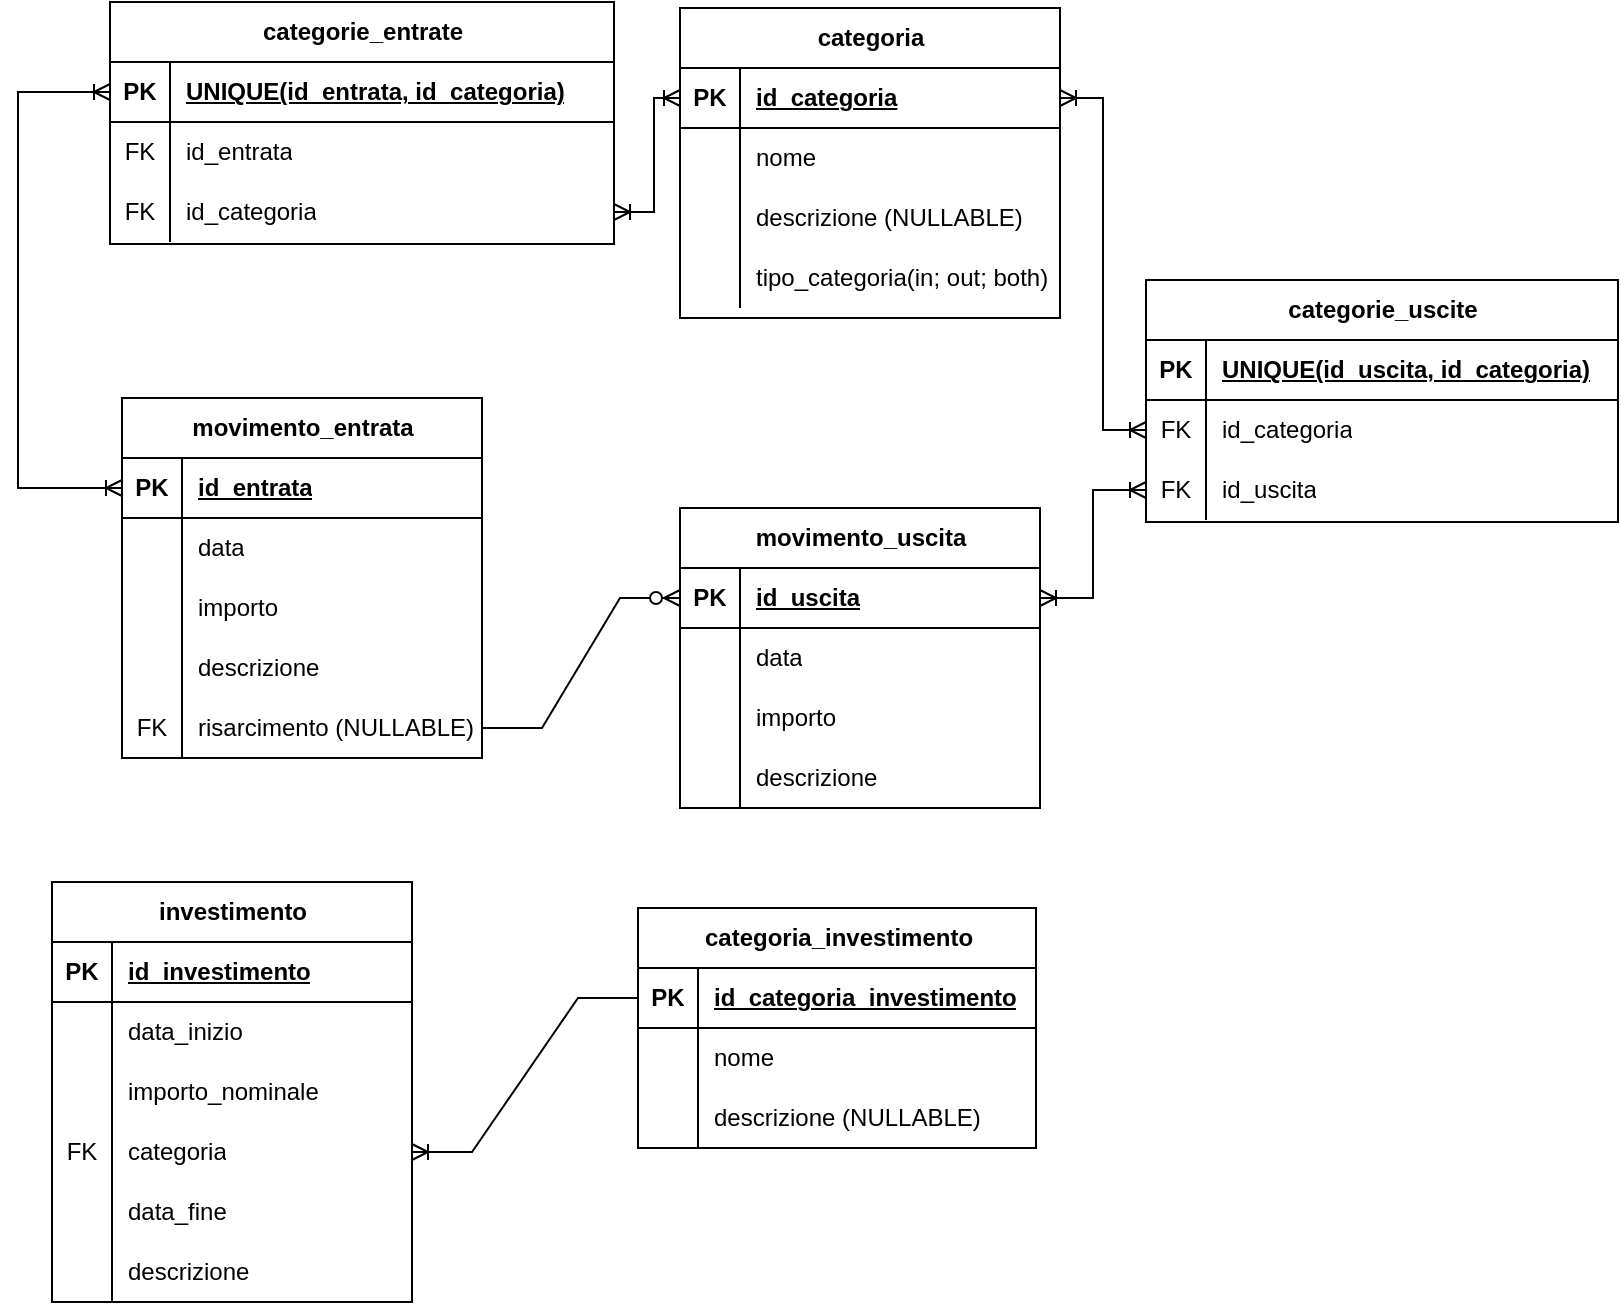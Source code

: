 <mxfile version="22.1.21" type="device">
  <diagram name="Pagina-1" id="gLdICDKnDoOBDRBeuSgm">
    <mxGraphModel dx="1434" dy="844" grid="0" gridSize="10" guides="1" tooltips="1" connect="1" arrows="1" fold="1" page="1" pageScale="1" pageWidth="827" pageHeight="1169" math="0" shadow="0">
      <root>
        <mxCell id="0" />
        <mxCell id="1" parent="0" />
        <mxCell id="6j1PNabDuYhqHmHtanBx-16" value="movimento_entrata" style="shape=table;startSize=30;container=1;collapsible=1;childLayout=tableLayout;fixedRows=1;rowLines=0;fontStyle=1;align=center;resizeLast=1;html=1;" parent="1" vertex="1">
          <mxGeometry x="65" y="228" width="180" height="180" as="geometry" />
        </mxCell>
        <mxCell id="6j1PNabDuYhqHmHtanBx-17" value="" style="shape=tableRow;horizontal=0;startSize=0;swimlaneHead=0;swimlaneBody=0;fillColor=none;collapsible=0;dropTarget=0;points=[[0,0.5],[1,0.5]];portConstraint=eastwest;top=0;left=0;right=0;bottom=1;" parent="6j1PNabDuYhqHmHtanBx-16" vertex="1">
          <mxGeometry y="30" width="180" height="30" as="geometry" />
        </mxCell>
        <mxCell id="6j1PNabDuYhqHmHtanBx-18" value="PK" style="shape=partialRectangle;connectable=0;fillColor=none;top=0;left=0;bottom=0;right=0;fontStyle=1;overflow=hidden;whiteSpace=wrap;html=1;" parent="6j1PNabDuYhqHmHtanBx-17" vertex="1">
          <mxGeometry width="30" height="30" as="geometry">
            <mxRectangle width="30" height="30" as="alternateBounds" />
          </mxGeometry>
        </mxCell>
        <mxCell id="6j1PNabDuYhqHmHtanBx-19" value="id_entrata" style="shape=partialRectangle;connectable=0;fillColor=none;top=0;left=0;bottom=0;right=0;align=left;spacingLeft=6;fontStyle=5;overflow=hidden;whiteSpace=wrap;html=1;" parent="6j1PNabDuYhqHmHtanBx-17" vertex="1">
          <mxGeometry x="30" width="150" height="30" as="geometry">
            <mxRectangle width="150" height="30" as="alternateBounds" />
          </mxGeometry>
        </mxCell>
        <mxCell id="6j1PNabDuYhqHmHtanBx-20" value="" style="shape=tableRow;horizontal=0;startSize=0;swimlaneHead=0;swimlaneBody=0;fillColor=none;collapsible=0;dropTarget=0;points=[[0,0.5],[1,0.5]];portConstraint=eastwest;top=0;left=0;right=0;bottom=0;" parent="6j1PNabDuYhqHmHtanBx-16" vertex="1">
          <mxGeometry y="60" width="180" height="30" as="geometry" />
        </mxCell>
        <mxCell id="6j1PNabDuYhqHmHtanBx-21" value="" style="shape=partialRectangle;connectable=0;fillColor=none;top=0;left=0;bottom=0;right=0;editable=1;overflow=hidden;whiteSpace=wrap;html=1;" parent="6j1PNabDuYhqHmHtanBx-20" vertex="1">
          <mxGeometry width="30" height="30" as="geometry">
            <mxRectangle width="30" height="30" as="alternateBounds" />
          </mxGeometry>
        </mxCell>
        <mxCell id="6j1PNabDuYhqHmHtanBx-22" value="data" style="shape=partialRectangle;connectable=0;fillColor=none;top=0;left=0;bottom=0;right=0;align=left;spacingLeft=6;overflow=hidden;whiteSpace=wrap;html=1;" parent="6j1PNabDuYhqHmHtanBx-20" vertex="1">
          <mxGeometry x="30" width="150" height="30" as="geometry">
            <mxRectangle width="150" height="30" as="alternateBounds" />
          </mxGeometry>
        </mxCell>
        <mxCell id="6j1PNabDuYhqHmHtanBx-23" value="" style="shape=tableRow;horizontal=0;startSize=0;swimlaneHead=0;swimlaneBody=0;fillColor=none;collapsible=0;dropTarget=0;points=[[0,0.5],[1,0.5]];portConstraint=eastwest;top=0;left=0;right=0;bottom=0;" parent="6j1PNabDuYhqHmHtanBx-16" vertex="1">
          <mxGeometry y="90" width="180" height="30" as="geometry" />
        </mxCell>
        <mxCell id="6j1PNabDuYhqHmHtanBx-24" value="" style="shape=partialRectangle;connectable=0;fillColor=none;top=0;left=0;bottom=0;right=0;editable=1;overflow=hidden;whiteSpace=wrap;html=1;" parent="6j1PNabDuYhqHmHtanBx-23" vertex="1">
          <mxGeometry width="30" height="30" as="geometry">
            <mxRectangle width="30" height="30" as="alternateBounds" />
          </mxGeometry>
        </mxCell>
        <mxCell id="6j1PNabDuYhqHmHtanBx-25" value="importo" style="shape=partialRectangle;connectable=0;fillColor=none;top=0;left=0;bottom=0;right=0;align=left;spacingLeft=6;overflow=hidden;whiteSpace=wrap;html=1;" parent="6j1PNabDuYhqHmHtanBx-23" vertex="1">
          <mxGeometry x="30" width="150" height="30" as="geometry">
            <mxRectangle width="150" height="30" as="alternateBounds" />
          </mxGeometry>
        </mxCell>
        <mxCell id="6j1PNabDuYhqHmHtanBx-149" style="shape=tableRow;horizontal=0;startSize=0;swimlaneHead=0;swimlaneBody=0;fillColor=none;collapsible=0;dropTarget=0;points=[[0,0.5],[1,0.5]];portConstraint=eastwest;top=0;left=0;right=0;bottom=0;" parent="6j1PNabDuYhqHmHtanBx-16" vertex="1">
          <mxGeometry y="120" width="180" height="30" as="geometry" />
        </mxCell>
        <mxCell id="6j1PNabDuYhqHmHtanBx-150" style="shape=partialRectangle;connectable=0;fillColor=none;top=0;left=0;bottom=0;right=0;editable=1;overflow=hidden;whiteSpace=wrap;html=1;" parent="6j1PNabDuYhqHmHtanBx-149" vertex="1">
          <mxGeometry width="30" height="30" as="geometry">
            <mxRectangle width="30" height="30" as="alternateBounds" />
          </mxGeometry>
        </mxCell>
        <mxCell id="6j1PNabDuYhqHmHtanBx-151" value="descrizione" style="shape=partialRectangle;connectable=0;fillColor=none;top=0;left=0;bottom=0;right=0;align=left;spacingLeft=6;overflow=hidden;whiteSpace=wrap;html=1;" parent="6j1PNabDuYhqHmHtanBx-149" vertex="1">
          <mxGeometry x="30" width="150" height="30" as="geometry">
            <mxRectangle width="150" height="30" as="alternateBounds" />
          </mxGeometry>
        </mxCell>
        <mxCell id="n3xjSGd2jIdMW5P3OytB-36" style="shape=tableRow;horizontal=0;startSize=0;swimlaneHead=0;swimlaneBody=0;fillColor=none;collapsible=0;dropTarget=0;points=[[0,0.5],[1,0.5]];portConstraint=eastwest;top=0;left=0;right=0;bottom=0;" parent="6j1PNabDuYhqHmHtanBx-16" vertex="1">
          <mxGeometry y="150" width="180" height="30" as="geometry" />
        </mxCell>
        <mxCell id="n3xjSGd2jIdMW5P3OytB-37" value="FK" style="shape=partialRectangle;connectable=0;fillColor=none;top=0;left=0;bottom=0;right=0;editable=1;overflow=hidden;whiteSpace=wrap;html=1;" parent="n3xjSGd2jIdMW5P3OytB-36" vertex="1">
          <mxGeometry width="30" height="30" as="geometry">
            <mxRectangle width="30" height="30" as="alternateBounds" />
          </mxGeometry>
        </mxCell>
        <mxCell id="n3xjSGd2jIdMW5P3OytB-38" value="risarcimento (NULLABLE)" style="shape=partialRectangle;connectable=0;fillColor=none;top=0;left=0;bottom=0;right=0;align=left;spacingLeft=6;overflow=hidden;whiteSpace=wrap;html=1;" parent="n3xjSGd2jIdMW5P3OytB-36" vertex="1">
          <mxGeometry x="30" width="150" height="30" as="geometry">
            <mxRectangle width="150" height="30" as="alternateBounds" />
          </mxGeometry>
        </mxCell>
        <mxCell id="6j1PNabDuYhqHmHtanBx-46" value="movimento_uscita" style="shape=table;startSize=30;container=1;collapsible=1;childLayout=tableLayout;fixedRows=1;rowLines=0;fontStyle=1;align=center;resizeLast=1;html=1;" parent="1" vertex="1">
          <mxGeometry x="344" y="283" width="180" height="150" as="geometry" />
        </mxCell>
        <mxCell id="6j1PNabDuYhqHmHtanBx-47" value="" style="shape=tableRow;horizontal=0;startSize=0;swimlaneHead=0;swimlaneBody=0;fillColor=none;collapsible=0;dropTarget=0;points=[[0,0.5],[1,0.5]];portConstraint=eastwest;top=0;left=0;right=0;bottom=1;" parent="6j1PNabDuYhqHmHtanBx-46" vertex="1">
          <mxGeometry y="30" width="180" height="30" as="geometry" />
        </mxCell>
        <mxCell id="6j1PNabDuYhqHmHtanBx-48" value="PK" style="shape=partialRectangle;connectable=0;fillColor=none;top=0;left=0;bottom=0;right=0;fontStyle=1;overflow=hidden;whiteSpace=wrap;html=1;" parent="6j1PNabDuYhqHmHtanBx-47" vertex="1">
          <mxGeometry width="30" height="30" as="geometry">
            <mxRectangle width="30" height="30" as="alternateBounds" />
          </mxGeometry>
        </mxCell>
        <mxCell id="6j1PNabDuYhqHmHtanBx-49" value="id_uscita" style="shape=partialRectangle;connectable=0;fillColor=none;top=0;left=0;bottom=0;right=0;align=left;spacingLeft=6;fontStyle=5;overflow=hidden;whiteSpace=wrap;html=1;" parent="6j1PNabDuYhqHmHtanBx-47" vertex="1">
          <mxGeometry x="30" width="150" height="30" as="geometry">
            <mxRectangle width="150" height="30" as="alternateBounds" />
          </mxGeometry>
        </mxCell>
        <mxCell id="6j1PNabDuYhqHmHtanBx-50" value="" style="shape=tableRow;horizontal=0;startSize=0;swimlaneHead=0;swimlaneBody=0;fillColor=none;collapsible=0;dropTarget=0;points=[[0,0.5],[1,0.5]];portConstraint=eastwest;top=0;left=0;right=0;bottom=0;" parent="6j1PNabDuYhqHmHtanBx-46" vertex="1">
          <mxGeometry y="60" width="180" height="30" as="geometry" />
        </mxCell>
        <mxCell id="6j1PNabDuYhqHmHtanBx-51" value="" style="shape=partialRectangle;connectable=0;fillColor=none;top=0;left=0;bottom=0;right=0;editable=1;overflow=hidden;whiteSpace=wrap;html=1;" parent="6j1PNabDuYhqHmHtanBx-50" vertex="1">
          <mxGeometry width="30" height="30" as="geometry">
            <mxRectangle width="30" height="30" as="alternateBounds" />
          </mxGeometry>
        </mxCell>
        <mxCell id="6j1PNabDuYhqHmHtanBx-52" value="data" style="shape=partialRectangle;connectable=0;fillColor=none;top=0;left=0;bottom=0;right=0;align=left;spacingLeft=6;overflow=hidden;whiteSpace=wrap;html=1;" parent="6j1PNabDuYhqHmHtanBx-50" vertex="1">
          <mxGeometry x="30" width="150" height="30" as="geometry">
            <mxRectangle width="150" height="30" as="alternateBounds" />
          </mxGeometry>
        </mxCell>
        <mxCell id="6j1PNabDuYhqHmHtanBx-53" value="" style="shape=tableRow;horizontal=0;startSize=0;swimlaneHead=0;swimlaneBody=0;fillColor=none;collapsible=0;dropTarget=0;points=[[0,0.5],[1,0.5]];portConstraint=eastwest;top=0;left=0;right=0;bottom=0;" parent="6j1PNabDuYhqHmHtanBx-46" vertex="1">
          <mxGeometry y="90" width="180" height="30" as="geometry" />
        </mxCell>
        <mxCell id="6j1PNabDuYhqHmHtanBx-54" value="" style="shape=partialRectangle;connectable=0;fillColor=none;top=0;left=0;bottom=0;right=0;editable=1;overflow=hidden;whiteSpace=wrap;html=1;" parent="6j1PNabDuYhqHmHtanBx-53" vertex="1">
          <mxGeometry width="30" height="30" as="geometry">
            <mxRectangle width="30" height="30" as="alternateBounds" />
          </mxGeometry>
        </mxCell>
        <mxCell id="6j1PNabDuYhqHmHtanBx-55" value="importo" style="shape=partialRectangle;connectable=0;fillColor=none;top=0;left=0;bottom=0;right=0;align=left;spacingLeft=6;overflow=hidden;whiteSpace=wrap;html=1;" parent="6j1PNabDuYhqHmHtanBx-53" vertex="1">
          <mxGeometry x="30" width="150" height="30" as="geometry">
            <mxRectangle width="150" height="30" as="alternateBounds" />
          </mxGeometry>
        </mxCell>
        <mxCell id="n3xjSGd2jIdMW5P3OytB-4" style="shape=tableRow;horizontal=0;startSize=0;swimlaneHead=0;swimlaneBody=0;fillColor=none;collapsible=0;dropTarget=0;points=[[0,0.5],[1,0.5]];portConstraint=eastwest;top=0;left=0;right=0;bottom=0;" parent="6j1PNabDuYhqHmHtanBx-46" vertex="1">
          <mxGeometry y="120" width="180" height="30" as="geometry" />
        </mxCell>
        <mxCell id="n3xjSGd2jIdMW5P3OytB-5" style="shape=partialRectangle;connectable=0;fillColor=none;top=0;left=0;bottom=0;right=0;editable=1;overflow=hidden;whiteSpace=wrap;html=1;" parent="n3xjSGd2jIdMW5P3OytB-4" vertex="1">
          <mxGeometry width="30" height="30" as="geometry">
            <mxRectangle width="30" height="30" as="alternateBounds" />
          </mxGeometry>
        </mxCell>
        <mxCell id="n3xjSGd2jIdMW5P3OytB-6" value="descrizione" style="shape=partialRectangle;connectable=0;fillColor=none;top=0;left=0;bottom=0;right=0;align=left;spacingLeft=6;overflow=hidden;whiteSpace=wrap;html=1;" parent="n3xjSGd2jIdMW5P3OytB-4" vertex="1">
          <mxGeometry x="30" width="150" height="30" as="geometry">
            <mxRectangle width="150" height="30" as="alternateBounds" />
          </mxGeometry>
        </mxCell>
        <mxCell id="6j1PNabDuYhqHmHtanBx-61" value="categoria" style="shape=table;startSize=30;container=1;collapsible=1;childLayout=tableLayout;fixedRows=1;rowLines=0;fontStyle=1;align=center;resizeLast=1;html=1;" parent="1" vertex="1">
          <mxGeometry x="344" y="33" width="190" height="155" as="geometry" />
        </mxCell>
        <mxCell id="6j1PNabDuYhqHmHtanBx-62" value="" style="shape=tableRow;horizontal=0;startSize=0;swimlaneHead=0;swimlaneBody=0;fillColor=none;collapsible=0;dropTarget=0;points=[[0,0.5],[1,0.5]];portConstraint=eastwest;top=0;left=0;right=0;bottom=1;" parent="6j1PNabDuYhqHmHtanBx-61" vertex="1">
          <mxGeometry y="30" width="190" height="30" as="geometry" />
        </mxCell>
        <mxCell id="6j1PNabDuYhqHmHtanBx-63" value="PK" style="shape=partialRectangle;connectable=0;fillColor=none;top=0;left=0;bottom=0;right=0;fontStyle=1;overflow=hidden;whiteSpace=wrap;html=1;" parent="6j1PNabDuYhqHmHtanBx-62" vertex="1">
          <mxGeometry width="30" height="30" as="geometry">
            <mxRectangle width="30" height="30" as="alternateBounds" />
          </mxGeometry>
        </mxCell>
        <mxCell id="6j1PNabDuYhqHmHtanBx-64" value="id_categoria" style="shape=partialRectangle;connectable=0;fillColor=none;top=0;left=0;bottom=0;right=0;align=left;spacingLeft=6;fontStyle=5;overflow=hidden;whiteSpace=wrap;html=1;" parent="6j1PNabDuYhqHmHtanBx-62" vertex="1">
          <mxGeometry x="30" width="160" height="30" as="geometry">
            <mxRectangle width="160" height="30" as="alternateBounds" />
          </mxGeometry>
        </mxCell>
        <mxCell id="6j1PNabDuYhqHmHtanBx-65" value="" style="shape=tableRow;horizontal=0;startSize=0;swimlaneHead=0;swimlaneBody=0;fillColor=none;collapsible=0;dropTarget=0;points=[[0,0.5],[1,0.5]];portConstraint=eastwest;top=0;left=0;right=0;bottom=0;" parent="6j1PNabDuYhqHmHtanBx-61" vertex="1">
          <mxGeometry y="60" width="190" height="30" as="geometry" />
        </mxCell>
        <mxCell id="6j1PNabDuYhqHmHtanBx-66" value="" style="shape=partialRectangle;connectable=0;fillColor=none;top=0;left=0;bottom=0;right=0;editable=1;overflow=hidden;whiteSpace=wrap;html=1;" parent="6j1PNabDuYhqHmHtanBx-65" vertex="1">
          <mxGeometry width="30" height="30" as="geometry">
            <mxRectangle width="30" height="30" as="alternateBounds" />
          </mxGeometry>
        </mxCell>
        <mxCell id="6j1PNabDuYhqHmHtanBx-67" value="nome" style="shape=partialRectangle;connectable=0;fillColor=none;top=0;left=0;bottom=0;right=0;align=left;spacingLeft=6;overflow=hidden;whiteSpace=wrap;html=1;" parent="6j1PNabDuYhqHmHtanBx-65" vertex="1">
          <mxGeometry x="30" width="160" height="30" as="geometry">
            <mxRectangle width="160" height="30" as="alternateBounds" />
          </mxGeometry>
        </mxCell>
        <mxCell id="6j1PNabDuYhqHmHtanBx-68" value="" style="shape=tableRow;horizontal=0;startSize=0;swimlaneHead=0;swimlaneBody=0;fillColor=none;collapsible=0;dropTarget=0;points=[[0,0.5],[1,0.5]];portConstraint=eastwest;top=0;left=0;right=0;bottom=0;" parent="6j1PNabDuYhqHmHtanBx-61" vertex="1">
          <mxGeometry y="90" width="190" height="30" as="geometry" />
        </mxCell>
        <mxCell id="6j1PNabDuYhqHmHtanBx-69" value="" style="shape=partialRectangle;connectable=0;fillColor=none;top=0;left=0;bottom=0;right=0;editable=1;overflow=hidden;whiteSpace=wrap;html=1;" parent="6j1PNabDuYhqHmHtanBx-68" vertex="1">
          <mxGeometry width="30" height="30" as="geometry">
            <mxRectangle width="30" height="30" as="alternateBounds" />
          </mxGeometry>
        </mxCell>
        <mxCell id="6j1PNabDuYhqHmHtanBx-70" value="descrizione (NULLABLE)" style="shape=partialRectangle;connectable=0;fillColor=none;top=0;left=0;bottom=0;right=0;align=left;spacingLeft=6;overflow=hidden;whiteSpace=wrap;html=1;" parent="6j1PNabDuYhqHmHtanBx-68" vertex="1">
          <mxGeometry x="30" width="160" height="30" as="geometry">
            <mxRectangle width="160" height="30" as="alternateBounds" />
          </mxGeometry>
        </mxCell>
        <mxCell id="n3xjSGd2jIdMW5P3OytB-1" style="shape=tableRow;horizontal=0;startSize=0;swimlaneHead=0;swimlaneBody=0;fillColor=none;collapsible=0;dropTarget=0;points=[[0,0.5],[1,0.5]];portConstraint=eastwest;top=0;left=0;right=0;bottom=0;" parent="6j1PNabDuYhqHmHtanBx-61" vertex="1">
          <mxGeometry y="120" width="190" height="30" as="geometry" />
        </mxCell>
        <mxCell id="n3xjSGd2jIdMW5P3OytB-2" style="shape=partialRectangle;connectable=0;fillColor=none;top=0;left=0;bottom=0;right=0;editable=1;overflow=hidden;whiteSpace=wrap;html=1;" parent="n3xjSGd2jIdMW5P3OytB-1" vertex="1">
          <mxGeometry width="30" height="30" as="geometry">
            <mxRectangle width="30" height="30" as="alternateBounds" />
          </mxGeometry>
        </mxCell>
        <mxCell id="n3xjSGd2jIdMW5P3OytB-3" value="tipo_categoria(in; out; both)" style="shape=partialRectangle;connectable=0;fillColor=none;top=0;left=0;bottom=0;right=0;align=left;spacingLeft=6;overflow=hidden;whiteSpace=wrap;html=1;" parent="n3xjSGd2jIdMW5P3OytB-1" vertex="1">
          <mxGeometry x="30" width="160" height="30" as="geometry">
            <mxRectangle width="160" height="30" as="alternateBounds" />
          </mxGeometry>
        </mxCell>
        <mxCell id="6j1PNabDuYhqHmHtanBx-105" value="investimento" style="shape=table;startSize=30;container=1;collapsible=1;childLayout=tableLayout;fixedRows=1;rowLines=0;fontStyle=1;align=center;resizeLast=1;html=1;" parent="1" vertex="1">
          <mxGeometry x="30" y="470" width="180" height="210" as="geometry" />
        </mxCell>
        <mxCell id="6j1PNabDuYhqHmHtanBx-106" value="" style="shape=tableRow;horizontal=0;startSize=0;swimlaneHead=0;swimlaneBody=0;fillColor=none;collapsible=0;dropTarget=0;points=[[0,0.5],[1,0.5]];portConstraint=eastwest;top=0;left=0;right=0;bottom=1;" parent="6j1PNabDuYhqHmHtanBx-105" vertex="1">
          <mxGeometry y="30" width="180" height="30" as="geometry" />
        </mxCell>
        <mxCell id="6j1PNabDuYhqHmHtanBx-107" value="PK" style="shape=partialRectangle;connectable=0;fillColor=none;top=0;left=0;bottom=0;right=0;fontStyle=1;overflow=hidden;whiteSpace=wrap;html=1;" parent="6j1PNabDuYhqHmHtanBx-106" vertex="1">
          <mxGeometry width="30" height="30" as="geometry">
            <mxRectangle width="30" height="30" as="alternateBounds" />
          </mxGeometry>
        </mxCell>
        <mxCell id="6j1PNabDuYhqHmHtanBx-108" value="id_investimento" style="shape=partialRectangle;connectable=0;fillColor=none;top=0;left=0;bottom=0;right=0;align=left;spacingLeft=6;fontStyle=5;overflow=hidden;whiteSpace=wrap;html=1;" parent="6j1PNabDuYhqHmHtanBx-106" vertex="1">
          <mxGeometry x="30" width="150" height="30" as="geometry">
            <mxRectangle width="150" height="30" as="alternateBounds" />
          </mxGeometry>
        </mxCell>
        <mxCell id="6j1PNabDuYhqHmHtanBx-109" value="" style="shape=tableRow;horizontal=0;startSize=0;swimlaneHead=0;swimlaneBody=0;fillColor=none;collapsible=0;dropTarget=0;points=[[0,0.5],[1,0.5]];portConstraint=eastwest;top=0;left=0;right=0;bottom=0;" parent="6j1PNabDuYhqHmHtanBx-105" vertex="1">
          <mxGeometry y="60" width="180" height="30" as="geometry" />
        </mxCell>
        <mxCell id="6j1PNabDuYhqHmHtanBx-110" value="" style="shape=partialRectangle;connectable=0;fillColor=none;top=0;left=0;bottom=0;right=0;editable=1;overflow=hidden;whiteSpace=wrap;html=1;" parent="6j1PNabDuYhqHmHtanBx-109" vertex="1">
          <mxGeometry width="30" height="30" as="geometry">
            <mxRectangle width="30" height="30" as="alternateBounds" />
          </mxGeometry>
        </mxCell>
        <mxCell id="6j1PNabDuYhqHmHtanBx-111" value="data_inizio" style="shape=partialRectangle;connectable=0;fillColor=none;top=0;left=0;bottom=0;right=0;align=left;spacingLeft=6;overflow=hidden;whiteSpace=wrap;html=1;" parent="6j1PNabDuYhqHmHtanBx-109" vertex="1">
          <mxGeometry x="30" width="150" height="30" as="geometry">
            <mxRectangle width="150" height="30" as="alternateBounds" />
          </mxGeometry>
        </mxCell>
        <mxCell id="6j1PNabDuYhqHmHtanBx-112" value="" style="shape=tableRow;horizontal=0;startSize=0;swimlaneHead=0;swimlaneBody=0;fillColor=none;collapsible=0;dropTarget=0;points=[[0,0.5],[1,0.5]];portConstraint=eastwest;top=0;left=0;right=0;bottom=0;" parent="6j1PNabDuYhqHmHtanBx-105" vertex="1">
          <mxGeometry y="90" width="180" height="30" as="geometry" />
        </mxCell>
        <mxCell id="6j1PNabDuYhqHmHtanBx-113" value="" style="shape=partialRectangle;connectable=0;fillColor=none;top=0;left=0;bottom=0;right=0;editable=1;overflow=hidden;whiteSpace=wrap;html=1;" parent="6j1PNabDuYhqHmHtanBx-112" vertex="1">
          <mxGeometry width="30" height="30" as="geometry">
            <mxRectangle width="30" height="30" as="alternateBounds" />
          </mxGeometry>
        </mxCell>
        <mxCell id="6j1PNabDuYhqHmHtanBx-114" value="importo_nominale" style="shape=partialRectangle;connectable=0;fillColor=none;top=0;left=0;bottom=0;right=0;align=left;spacingLeft=6;overflow=hidden;whiteSpace=wrap;html=1;" parent="6j1PNabDuYhqHmHtanBx-112" vertex="1">
          <mxGeometry x="30" width="150" height="30" as="geometry">
            <mxRectangle width="150" height="30" as="alternateBounds" />
          </mxGeometry>
        </mxCell>
        <mxCell id="6j1PNabDuYhqHmHtanBx-115" value="" style="shape=tableRow;horizontal=0;startSize=0;swimlaneHead=0;swimlaneBody=0;fillColor=none;collapsible=0;dropTarget=0;points=[[0,0.5],[1,0.5]];portConstraint=eastwest;top=0;left=0;right=0;bottom=0;" parent="6j1PNabDuYhqHmHtanBx-105" vertex="1">
          <mxGeometry y="120" width="180" height="30" as="geometry" />
        </mxCell>
        <mxCell id="6j1PNabDuYhqHmHtanBx-116" value="FK" style="shape=partialRectangle;connectable=0;fillColor=none;top=0;left=0;bottom=0;right=0;editable=1;overflow=hidden;whiteSpace=wrap;html=1;" parent="6j1PNabDuYhqHmHtanBx-115" vertex="1">
          <mxGeometry width="30" height="30" as="geometry">
            <mxRectangle width="30" height="30" as="alternateBounds" />
          </mxGeometry>
        </mxCell>
        <mxCell id="6j1PNabDuYhqHmHtanBx-117" value="categoria" style="shape=partialRectangle;connectable=0;fillColor=none;top=0;left=0;bottom=0;right=0;align=left;spacingLeft=6;overflow=hidden;whiteSpace=wrap;html=1;" parent="6j1PNabDuYhqHmHtanBx-115" vertex="1">
          <mxGeometry x="30" width="150" height="30" as="geometry">
            <mxRectangle width="150" height="30" as="alternateBounds" />
          </mxGeometry>
        </mxCell>
        <mxCell id="6j1PNabDuYhqHmHtanBx-122" style="shape=tableRow;horizontal=0;startSize=0;swimlaneHead=0;swimlaneBody=0;fillColor=none;collapsible=0;dropTarget=0;points=[[0,0.5],[1,0.5]];portConstraint=eastwest;top=0;left=0;right=0;bottom=0;" parent="6j1PNabDuYhqHmHtanBx-105" vertex="1">
          <mxGeometry y="150" width="180" height="30" as="geometry" />
        </mxCell>
        <mxCell id="6j1PNabDuYhqHmHtanBx-123" style="shape=partialRectangle;connectable=0;fillColor=none;top=0;left=0;bottom=0;right=0;editable=1;overflow=hidden;whiteSpace=wrap;html=1;" parent="6j1PNabDuYhqHmHtanBx-122" vertex="1">
          <mxGeometry width="30" height="30" as="geometry">
            <mxRectangle width="30" height="30" as="alternateBounds" />
          </mxGeometry>
        </mxCell>
        <mxCell id="6j1PNabDuYhqHmHtanBx-124" value="data_fine" style="shape=partialRectangle;connectable=0;fillColor=none;top=0;left=0;bottom=0;right=0;align=left;spacingLeft=6;overflow=hidden;whiteSpace=wrap;html=1;" parent="6j1PNabDuYhqHmHtanBx-122" vertex="1">
          <mxGeometry x="30" width="150" height="30" as="geometry">
            <mxRectangle width="150" height="30" as="alternateBounds" />
          </mxGeometry>
        </mxCell>
        <mxCell id="6j1PNabDuYhqHmHtanBx-125" style="shape=tableRow;horizontal=0;startSize=0;swimlaneHead=0;swimlaneBody=0;fillColor=none;collapsible=0;dropTarget=0;points=[[0,0.5],[1,0.5]];portConstraint=eastwest;top=0;left=0;right=0;bottom=0;" parent="6j1PNabDuYhqHmHtanBx-105" vertex="1">
          <mxGeometry y="180" width="180" height="30" as="geometry" />
        </mxCell>
        <mxCell id="6j1PNabDuYhqHmHtanBx-126" style="shape=partialRectangle;connectable=0;fillColor=none;top=0;left=0;bottom=0;right=0;editable=1;overflow=hidden;whiteSpace=wrap;html=1;" parent="6j1PNabDuYhqHmHtanBx-125" vertex="1">
          <mxGeometry width="30" height="30" as="geometry">
            <mxRectangle width="30" height="30" as="alternateBounds" />
          </mxGeometry>
        </mxCell>
        <mxCell id="6j1PNabDuYhqHmHtanBx-127" value="descrizione" style="shape=partialRectangle;connectable=0;fillColor=none;top=0;left=0;bottom=0;right=0;align=left;spacingLeft=6;overflow=hidden;whiteSpace=wrap;html=1;" parent="6j1PNabDuYhqHmHtanBx-125" vertex="1">
          <mxGeometry x="30" width="150" height="30" as="geometry">
            <mxRectangle width="150" height="30" as="alternateBounds" />
          </mxGeometry>
        </mxCell>
        <mxCell id="6j1PNabDuYhqHmHtanBx-128" value="categoria_investimento" style="shape=table;startSize=30;container=1;collapsible=1;childLayout=tableLayout;fixedRows=1;rowLines=0;fontStyle=1;align=center;resizeLast=1;html=1;" parent="1" vertex="1">
          <mxGeometry x="323" y="483" width="199" height="120" as="geometry" />
        </mxCell>
        <mxCell id="6j1PNabDuYhqHmHtanBx-129" value="" style="shape=tableRow;horizontal=0;startSize=0;swimlaneHead=0;swimlaneBody=0;fillColor=none;collapsible=0;dropTarget=0;points=[[0,0.5],[1,0.5]];portConstraint=eastwest;top=0;left=0;right=0;bottom=1;" parent="6j1PNabDuYhqHmHtanBx-128" vertex="1">
          <mxGeometry y="30" width="199" height="30" as="geometry" />
        </mxCell>
        <mxCell id="6j1PNabDuYhqHmHtanBx-130" value="PK" style="shape=partialRectangle;connectable=0;fillColor=none;top=0;left=0;bottom=0;right=0;fontStyle=1;overflow=hidden;whiteSpace=wrap;html=1;" parent="6j1PNabDuYhqHmHtanBx-129" vertex="1">
          <mxGeometry width="30" height="30" as="geometry">
            <mxRectangle width="30" height="30" as="alternateBounds" />
          </mxGeometry>
        </mxCell>
        <mxCell id="6j1PNabDuYhqHmHtanBx-131" value="id_categoria_investimento" style="shape=partialRectangle;connectable=0;fillColor=none;top=0;left=0;bottom=0;right=0;align=left;spacingLeft=6;fontStyle=5;overflow=hidden;whiteSpace=wrap;html=1;" parent="6j1PNabDuYhqHmHtanBx-129" vertex="1">
          <mxGeometry x="30" width="169" height="30" as="geometry">
            <mxRectangle width="169" height="30" as="alternateBounds" />
          </mxGeometry>
        </mxCell>
        <mxCell id="6j1PNabDuYhqHmHtanBx-132" value="" style="shape=tableRow;horizontal=0;startSize=0;swimlaneHead=0;swimlaneBody=0;fillColor=none;collapsible=0;dropTarget=0;points=[[0,0.5],[1,0.5]];portConstraint=eastwest;top=0;left=0;right=0;bottom=0;" parent="6j1PNabDuYhqHmHtanBx-128" vertex="1">
          <mxGeometry y="60" width="199" height="30" as="geometry" />
        </mxCell>
        <mxCell id="6j1PNabDuYhqHmHtanBx-133" value="" style="shape=partialRectangle;connectable=0;fillColor=none;top=0;left=0;bottom=0;right=0;editable=1;overflow=hidden;whiteSpace=wrap;html=1;" parent="6j1PNabDuYhqHmHtanBx-132" vertex="1">
          <mxGeometry width="30" height="30" as="geometry">
            <mxRectangle width="30" height="30" as="alternateBounds" />
          </mxGeometry>
        </mxCell>
        <mxCell id="6j1PNabDuYhqHmHtanBx-134" value="nome" style="shape=partialRectangle;connectable=0;fillColor=none;top=0;left=0;bottom=0;right=0;align=left;spacingLeft=6;overflow=hidden;whiteSpace=wrap;html=1;" parent="6j1PNabDuYhqHmHtanBx-132" vertex="1">
          <mxGeometry x="30" width="169" height="30" as="geometry">
            <mxRectangle width="169" height="30" as="alternateBounds" />
          </mxGeometry>
        </mxCell>
        <mxCell id="6j1PNabDuYhqHmHtanBx-141" style="shape=tableRow;horizontal=0;startSize=0;swimlaneHead=0;swimlaneBody=0;fillColor=none;collapsible=0;dropTarget=0;points=[[0,0.5],[1,0.5]];portConstraint=eastwest;top=0;left=0;right=0;bottom=0;" parent="6j1PNabDuYhqHmHtanBx-128" vertex="1">
          <mxGeometry y="90" width="199" height="30" as="geometry" />
        </mxCell>
        <mxCell id="6j1PNabDuYhqHmHtanBx-142" style="shape=partialRectangle;connectable=0;fillColor=none;top=0;left=0;bottom=0;right=0;editable=1;overflow=hidden;whiteSpace=wrap;html=1;" parent="6j1PNabDuYhqHmHtanBx-141" vertex="1">
          <mxGeometry width="30" height="30" as="geometry">
            <mxRectangle width="30" height="30" as="alternateBounds" />
          </mxGeometry>
        </mxCell>
        <mxCell id="6j1PNabDuYhqHmHtanBx-143" value="descrizione (NULLABLE)" style="shape=partialRectangle;connectable=0;fillColor=none;top=0;left=0;bottom=0;right=0;align=left;spacingLeft=6;overflow=hidden;whiteSpace=wrap;html=1;" parent="6j1PNabDuYhqHmHtanBx-141" vertex="1">
          <mxGeometry x="30" width="169" height="30" as="geometry">
            <mxRectangle width="169" height="30" as="alternateBounds" />
          </mxGeometry>
        </mxCell>
        <mxCell id="6j1PNabDuYhqHmHtanBx-145" value="" style="edgeStyle=entityRelationEdgeStyle;fontSize=12;html=1;endArrow=ERoneToMany;rounded=0;entryX=1;entryY=0.5;entryDx=0;entryDy=0;exitX=0;exitY=0.5;exitDx=0;exitDy=0;" parent="1" source="6j1PNabDuYhqHmHtanBx-129" target="6j1PNabDuYhqHmHtanBx-115" edge="1">
          <mxGeometry width="100" height="100" relative="1" as="geometry">
            <mxPoint x="510" y="700" as="sourcePoint" />
            <mxPoint x="460" y="440" as="targetPoint" />
          </mxGeometry>
        </mxCell>
        <mxCell id="n3xjSGd2jIdMW5P3OytB-40" value="" style="edgeStyle=entityRelationEdgeStyle;fontSize=12;html=1;endArrow=ERzeroToMany;endFill=1;rounded=0;exitX=1;exitY=0.5;exitDx=0;exitDy=0;entryX=0;entryY=0.5;entryDx=0;entryDy=0;" parent="1" source="n3xjSGd2jIdMW5P3OytB-36" target="6j1PNabDuYhqHmHtanBx-47" edge="1">
          <mxGeometry width="100" height="100" relative="1" as="geometry">
            <mxPoint x="360" y="180" as="sourcePoint" />
            <mxPoint x="460" y="80" as="targetPoint" />
            <Array as="points">
              <mxPoint x="390" y="100" />
              <mxPoint x="390" y="80" />
              <mxPoint x="380" y="120" />
            </Array>
          </mxGeometry>
        </mxCell>
        <mxCell id="o9cpwyNwTLWZ1SQkBP9W-1" value="categorie_entrate" style="shape=table;startSize=30;container=1;collapsible=1;childLayout=tableLayout;fixedRows=1;rowLines=0;fontStyle=1;align=center;resizeLast=1;html=1;" parent="1" vertex="1">
          <mxGeometry x="59" y="30" width="252" height="121" as="geometry" />
        </mxCell>
        <mxCell id="o9cpwyNwTLWZ1SQkBP9W-2" value="" style="shape=tableRow;horizontal=0;startSize=0;swimlaneHead=0;swimlaneBody=0;fillColor=none;collapsible=0;dropTarget=0;points=[[0,0.5],[1,0.5]];portConstraint=eastwest;top=0;left=0;right=0;bottom=1;" parent="o9cpwyNwTLWZ1SQkBP9W-1" vertex="1">
          <mxGeometry y="30" width="252" height="30" as="geometry" />
        </mxCell>
        <mxCell id="o9cpwyNwTLWZ1SQkBP9W-3" value="PK" style="shape=partialRectangle;connectable=0;fillColor=none;top=0;left=0;bottom=0;right=0;fontStyle=1;overflow=hidden;whiteSpace=wrap;html=1;" parent="o9cpwyNwTLWZ1SQkBP9W-2" vertex="1">
          <mxGeometry width="30" height="30" as="geometry">
            <mxRectangle width="30" height="30" as="alternateBounds" />
          </mxGeometry>
        </mxCell>
        <mxCell id="o9cpwyNwTLWZ1SQkBP9W-4" value="UNIQUE(id_entrata, id_categoria)" style="shape=partialRectangle;connectable=0;fillColor=none;top=0;left=0;bottom=0;right=0;align=left;spacingLeft=6;fontStyle=5;overflow=hidden;whiteSpace=wrap;html=1;" parent="o9cpwyNwTLWZ1SQkBP9W-2" vertex="1">
          <mxGeometry x="30" width="222" height="30" as="geometry">
            <mxRectangle width="222" height="30" as="alternateBounds" />
          </mxGeometry>
        </mxCell>
        <mxCell id="o9cpwyNwTLWZ1SQkBP9W-5" value="" style="shape=tableRow;horizontal=0;startSize=0;swimlaneHead=0;swimlaneBody=0;fillColor=none;collapsible=0;dropTarget=0;points=[[0,0.5],[1,0.5]];portConstraint=eastwest;top=0;left=0;right=0;bottom=0;" parent="o9cpwyNwTLWZ1SQkBP9W-1" vertex="1">
          <mxGeometry y="60" width="252" height="30" as="geometry" />
        </mxCell>
        <mxCell id="o9cpwyNwTLWZ1SQkBP9W-6" value="FK" style="shape=partialRectangle;connectable=0;fillColor=none;top=0;left=0;bottom=0;right=0;editable=1;overflow=hidden;whiteSpace=wrap;html=1;" parent="o9cpwyNwTLWZ1SQkBP9W-5" vertex="1">
          <mxGeometry width="30" height="30" as="geometry">
            <mxRectangle width="30" height="30" as="alternateBounds" />
          </mxGeometry>
        </mxCell>
        <mxCell id="o9cpwyNwTLWZ1SQkBP9W-7" value="id_entrata" style="shape=partialRectangle;connectable=0;fillColor=none;top=0;left=0;bottom=0;right=0;align=left;spacingLeft=6;overflow=hidden;whiteSpace=wrap;html=1;" parent="o9cpwyNwTLWZ1SQkBP9W-5" vertex="1">
          <mxGeometry x="30" width="222" height="30" as="geometry">
            <mxRectangle width="222" height="30" as="alternateBounds" />
          </mxGeometry>
        </mxCell>
        <mxCell id="o9cpwyNwTLWZ1SQkBP9W-8" value="" style="shape=tableRow;horizontal=0;startSize=0;swimlaneHead=0;swimlaneBody=0;fillColor=none;collapsible=0;dropTarget=0;points=[[0,0.5],[1,0.5]];portConstraint=eastwest;top=0;left=0;right=0;bottom=0;" parent="o9cpwyNwTLWZ1SQkBP9W-1" vertex="1">
          <mxGeometry y="90" width="252" height="30" as="geometry" />
        </mxCell>
        <mxCell id="o9cpwyNwTLWZ1SQkBP9W-9" value="FK" style="shape=partialRectangle;connectable=0;fillColor=none;top=0;left=0;bottom=0;right=0;editable=1;overflow=hidden;whiteSpace=wrap;html=1;" parent="o9cpwyNwTLWZ1SQkBP9W-8" vertex="1">
          <mxGeometry width="30" height="30" as="geometry">
            <mxRectangle width="30" height="30" as="alternateBounds" />
          </mxGeometry>
        </mxCell>
        <mxCell id="o9cpwyNwTLWZ1SQkBP9W-10" value="id_categoria" style="shape=partialRectangle;connectable=0;fillColor=none;top=0;left=0;bottom=0;right=0;align=left;spacingLeft=6;overflow=hidden;whiteSpace=wrap;html=1;" parent="o9cpwyNwTLWZ1SQkBP9W-8" vertex="1">
          <mxGeometry x="30" width="222" height="30" as="geometry">
            <mxRectangle width="222" height="30" as="alternateBounds" />
          </mxGeometry>
        </mxCell>
        <mxCell id="o9cpwyNwTLWZ1SQkBP9W-24" value="" style="edgeStyle=orthogonalEdgeStyle;fontSize=12;html=1;endArrow=ERoneToMany;startArrow=ERoneToMany;rounded=0;entryX=0;entryY=0.5;entryDx=0;entryDy=0;exitX=0;exitY=0.5;exitDx=0;exitDy=0;" parent="1" source="o9cpwyNwTLWZ1SQkBP9W-2" target="6j1PNabDuYhqHmHtanBx-17" edge="1">
          <mxGeometry width="100" height="100" relative="1" as="geometry">
            <mxPoint x="230" y="73" as="sourcePoint" />
            <mxPoint x="242" y="95" as="targetPoint" />
            <Array as="points">
              <mxPoint x="13" y="75" />
              <mxPoint x="13" y="273" />
            </Array>
          </mxGeometry>
        </mxCell>
        <mxCell id="5CyVXRiTldyvZuGyQXfQ-15" style="edgeStyle=orthogonalEdgeStyle;rounded=0;orthogonalLoop=1;jettySize=auto;html=1;entryX=1;entryY=0.5;entryDx=0;entryDy=0;startArrow=ERoneToMany;startFill=0;endArrow=ERoneToMany;endFill=0;" parent="1" source="6j1PNabDuYhqHmHtanBx-62" target="o9cpwyNwTLWZ1SQkBP9W-8" edge="1">
          <mxGeometry relative="1" as="geometry">
            <Array as="points">
              <mxPoint x="331" y="78" />
              <mxPoint x="331" y="135" />
            </Array>
          </mxGeometry>
        </mxCell>
        <mxCell id="5CyVXRiTldyvZuGyQXfQ-16" value="categorie_uscite" style="shape=table;startSize=30;container=1;collapsible=1;childLayout=tableLayout;fixedRows=1;rowLines=0;fontStyle=1;align=center;resizeLast=1;html=1;" parent="1" vertex="1">
          <mxGeometry x="577" y="169" width="236" height="121" as="geometry" />
        </mxCell>
        <mxCell id="5CyVXRiTldyvZuGyQXfQ-17" value="" style="shape=tableRow;horizontal=0;startSize=0;swimlaneHead=0;swimlaneBody=0;fillColor=none;collapsible=0;dropTarget=0;points=[[0,0.5],[1,0.5]];portConstraint=eastwest;top=0;left=0;right=0;bottom=1;" parent="5CyVXRiTldyvZuGyQXfQ-16" vertex="1">
          <mxGeometry y="30" width="236" height="30" as="geometry" />
        </mxCell>
        <mxCell id="5CyVXRiTldyvZuGyQXfQ-18" value="PK" style="shape=partialRectangle;connectable=0;fillColor=none;top=0;left=0;bottom=0;right=0;fontStyle=1;overflow=hidden;whiteSpace=wrap;html=1;" parent="5CyVXRiTldyvZuGyQXfQ-17" vertex="1">
          <mxGeometry width="30" height="30" as="geometry">
            <mxRectangle width="30" height="30" as="alternateBounds" />
          </mxGeometry>
        </mxCell>
        <mxCell id="5CyVXRiTldyvZuGyQXfQ-19" value="UNIQUE(id_uscita, id_categoria)" style="shape=partialRectangle;connectable=0;fillColor=none;top=0;left=0;bottom=0;right=0;align=left;spacingLeft=6;fontStyle=5;overflow=hidden;whiteSpace=wrap;html=1;" parent="5CyVXRiTldyvZuGyQXfQ-17" vertex="1">
          <mxGeometry x="30" width="206" height="30" as="geometry">
            <mxRectangle width="206" height="30" as="alternateBounds" />
          </mxGeometry>
        </mxCell>
        <mxCell id="5CyVXRiTldyvZuGyQXfQ-23" value="" style="shape=tableRow;horizontal=0;startSize=0;swimlaneHead=0;swimlaneBody=0;fillColor=none;collapsible=0;dropTarget=0;points=[[0,0.5],[1,0.5]];portConstraint=eastwest;top=0;left=0;right=0;bottom=0;" parent="5CyVXRiTldyvZuGyQXfQ-16" vertex="1">
          <mxGeometry y="60" width="236" height="30" as="geometry" />
        </mxCell>
        <mxCell id="5CyVXRiTldyvZuGyQXfQ-24" value="FK" style="shape=partialRectangle;connectable=0;fillColor=none;top=0;left=0;bottom=0;right=0;editable=1;overflow=hidden;whiteSpace=wrap;html=1;" parent="5CyVXRiTldyvZuGyQXfQ-23" vertex="1">
          <mxGeometry width="30" height="30" as="geometry">
            <mxRectangle width="30" height="30" as="alternateBounds" />
          </mxGeometry>
        </mxCell>
        <mxCell id="5CyVXRiTldyvZuGyQXfQ-25" value="id_categoria" style="shape=partialRectangle;connectable=0;fillColor=none;top=0;left=0;bottom=0;right=0;align=left;spacingLeft=6;overflow=hidden;whiteSpace=wrap;html=1;" parent="5CyVXRiTldyvZuGyQXfQ-23" vertex="1">
          <mxGeometry x="30" width="206" height="30" as="geometry">
            <mxRectangle width="206" height="30" as="alternateBounds" />
          </mxGeometry>
        </mxCell>
        <mxCell id="5CyVXRiTldyvZuGyQXfQ-20" value="" style="shape=tableRow;horizontal=0;startSize=0;swimlaneHead=0;swimlaneBody=0;fillColor=none;collapsible=0;dropTarget=0;points=[[0,0.5],[1,0.5]];portConstraint=eastwest;top=0;left=0;right=0;bottom=0;" parent="5CyVXRiTldyvZuGyQXfQ-16" vertex="1">
          <mxGeometry y="90" width="236" height="30" as="geometry" />
        </mxCell>
        <mxCell id="5CyVXRiTldyvZuGyQXfQ-21" value="FK" style="shape=partialRectangle;connectable=0;fillColor=none;top=0;left=0;bottom=0;right=0;editable=1;overflow=hidden;whiteSpace=wrap;html=1;" parent="5CyVXRiTldyvZuGyQXfQ-20" vertex="1">
          <mxGeometry width="30" height="30" as="geometry">
            <mxRectangle width="30" height="30" as="alternateBounds" />
          </mxGeometry>
        </mxCell>
        <mxCell id="5CyVXRiTldyvZuGyQXfQ-22" value="id_uscita" style="shape=partialRectangle;connectable=0;fillColor=none;top=0;left=0;bottom=0;right=0;align=left;spacingLeft=6;overflow=hidden;whiteSpace=wrap;html=1;" parent="5CyVXRiTldyvZuGyQXfQ-20" vertex="1">
          <mxGeometry x="30" width="206" height="30" as="geometry">
            <mxRectangle width="206" height="30" as="alternateBounds" />
          </mxGeometry>
        </mxCell>
        <mxCell id="5CyVXRiTldyvZuGyQXfQ-29" style="edgeStyle=orthogonalEdgeStyle;rounded=0;orthogonalLoop=1;jettySize=auto;html=1;entryX=1;entryY=0.5;entryDx=0;entryDy=0;startArrow=ERoneToMany;startFill=0;endArrow=ERoneToMany;endFill=0;" parent="1" source="5CyVXRiTldyvZuGyQXfQ-20" target="6j1PNabDuYhqHmHtanBx-47" edge="1">
          <mxGeometry relative="1" as="geometry" />
        </mxCell>
        <mxCell id="5CyVXRiTldyvZuGyQXfQ-30" style="edgeStyle=orthogonalEdgeStyle;rounded=0;orthogonalLoop=1;jettySize=auto;html=1;entryX=1;entryY=0.5;entryDx=0;entryDy=0;startArrow=ERoneToMany;startFill=0;endArrow=ERoneToMany;endFill=0;" parent="1" source="5CyVXRiTldyvZuGyQXfQ-23" target="6j1PNabDuYhqHmHtanBx-62" edge="1">
          <mxGeometry relative="1" as="geometry" />
        </mxCell>
      </root>
    </mxGraphModel>
  </diagram>
</mxfile>
